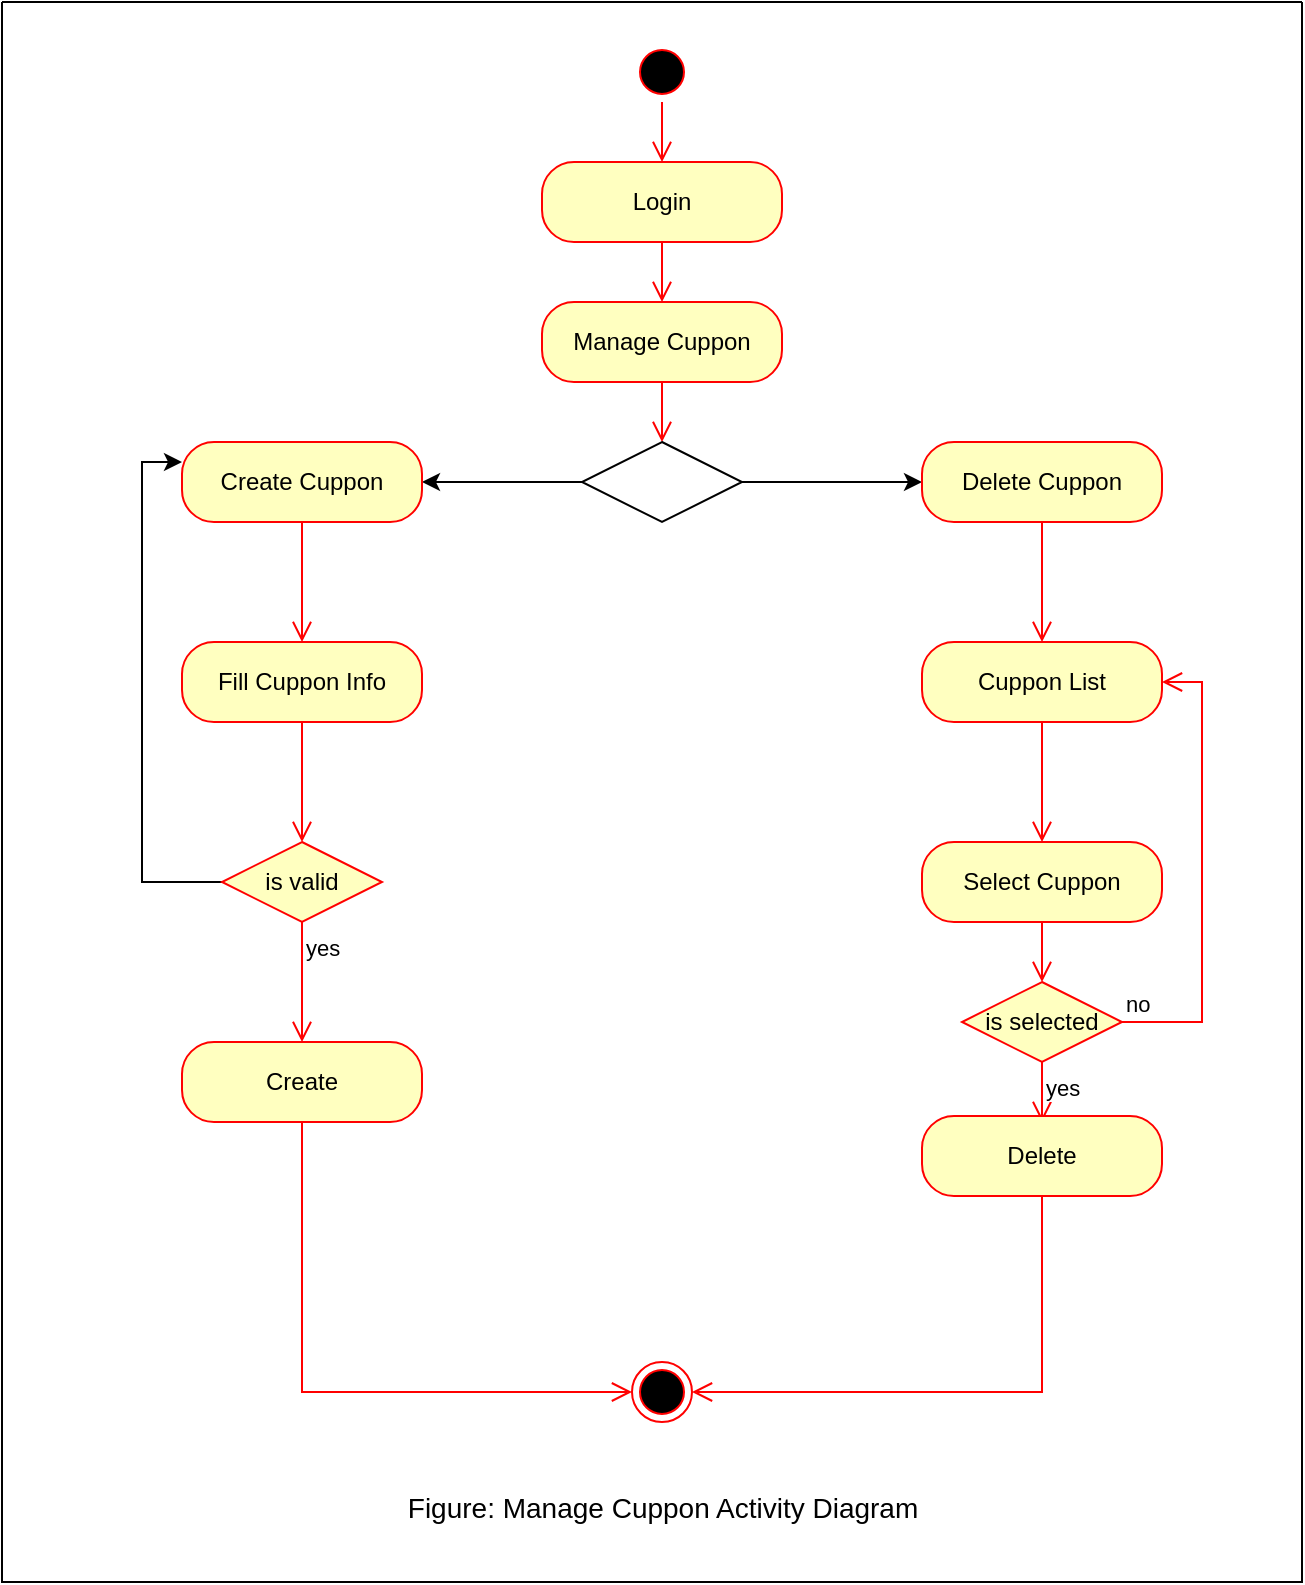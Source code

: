 <mxfile version="21.6.8" type="device">
  <diagram name="Page-1" id="hzhOUr5VgVj23iVl9cIp">
    <mxGraphModel dx="1036" dy="623" grid="1" gridSize="10" guides="1" tooltips="1" connect="1" arrows="1" fold="1" page="1" pageScale="1" pageWidth="850" pageHeight="1100" math="0" shadow="0">
      <root>
        <mxCell id="0" />
        <mxCell id="1" parent="0" />
        <mxCell id="tDVUDnHM51k3WlyOV-KD-1" value="" style="ellipse;html=1;shape=startState;fillColor=#000000;strokeColor=#ff0000;" parent="1" vertex="1">
          <mxGeometry x="385" y="110" width="30" height="30" as="geometry" />
        </mxCell>
        <mxCell id="tDVUDnHM51k3WlyOV-KD-2" value="" style="edgeStyle=orthogonalEdgeStyle;html=1;verticalAlign=bottom;endArrow=open;endSize=8;strokeColor=#ff0000;rounded=0;" parent="1" source="tDVUDnHM51k3WlyOV-KD-1" edge="1">
          <mxGeometry relative="1" as="geometry">
            <mxPoint x="400" y="170" as="targetPoint" />
          </mxGeometry>
        </mxCell>
        <mxCell id="tDVUDnHM51k3WlyOV-KD-3" value="Login" style="rounded=1;whiteSpace=wrap;html=1;arcSize=40;fontColor=#000000;fillColor=#ffffc0;strokeColor=#ff0000;" parent="1" vertex="1">
          <mxGeometry x="340" y="170" width="120" height="40" as="geometry" />
        </mxCell>
        <mxCell id="tDVUDnHM51k3WlyOV-KD-4" value="" style="edgeStyle=orthogonalEdgeStyle;html=1;verticalAlign=bottom;endArrow=open;endSize=8;strokeColor=#ff0000;rounded=0;" parent="1" source="tDVUDnHM51k3WlyOV-KD-3" edge="1">
          <mxGeometry relative="1" as="geometry">
            <mxPoint x="400" y="240" as="targetPoint" />
          </mxGeometry>
        </mxCell>
        <mxCell id="tDVUDnHM51k3WlyOV-KD-5" value="Manage Cuppon" style="rounded=1;whiteSpace=wrap;html=1;arcSize=40;fontColor=#000000;fillColor=#ffffc0;strokeColor=#ff0000;" parent="1" vertex="1">
          <mxGeometry x="340" y="240" width="120" height="40" as="geometry" />
        </mxCell>
        <mxCell id="tDVUDnHM51k3WlyOV-KD-6" value="" style="edgeStyle=orthogonalEdgeStyle;html=1;verticalAlign=bottom;endArrow=open;endSize=8;strokeColor=#ff0000;rounded=0;" parent="1" source="tDVUDnHM51k3WlyOV-KD-5" edge="1">
          <mxGeometry relative="1" as="geometry">
            <mxPoint x="400" y="310" as="targetPoint" />
          </mxGeometry>
        </mxCell>
        <mxCell id="tDVUDnHM51k3WlyOV-KD-10" value="" style="edgeStyle=orthogonalEdgeStyle;rounded=0;orthogonalLoop=1;jettySize=auto;html=1;" parent="1" source="tDVUDnHM51k3WlyOV-KD-7" target="tDVUDnHM51k3WlyOV-KD-8" edge="1">
          <mxGeometry relative="1" as="geometry" />
        </mxCell>
        <mxCell id="tDVUDnHM51k3WlyOV-KD-13" value="" style="edgeStyle=orthogonalEdgeStyle;rounded=0;orthogonalLoop=1;jettySize=auto;html=1;" parent="1" source="tDVUDnHM51k3WlyOV-KD-7" target="tDVUDnHM51k3WlyOV-KD-11" edge="1">
          <mxGeometry relative="1" as="geometry" />
        </mxCell>
        <mxCell id="tDVUDnHM51k3WlyOV-KD-7" value="" style="rhombus;whiteSpace=wrap;html=1;" parent="1" vertex="1">
          <mxGeometry x="360" y="310" width="80" height="40" as="geometry" />
        </mxCell>
        <mxCell id="tDVUDnHM51k3WlyOV-KD-8" value="Create Cuppon" style="rounded=1;whiteSpace=wrap;html=1;arcSize=40;fontColor=#000000;fillColor=#ffffc0;strokeColor=#ff0000;" parent="1" vertex="1">
          <mxGeometry x="160" y="310" width="120" height="40" as="geometry" />
        </mxCell>
        <mxCell id="tDVUDnHM51k3WlyOV-KD-9" value="" style="edgeStyle=orthogonalEdgeStyle;html=1;verticalAlign=bottom;endArrow=open;endSize=8;strokeColor=#ff0000;rounded=0;" parent="1" source="tDVUDnHM51k3WlyOV-KD-8" edge="1">
          <mxGeometry relative="1" as="geometry">
            <mxPoint x="220" y="410" as="targetPoint" />
          </mxGeometry>
        </mxCell>
        <mxCell id="tDVUDnHM51k3WlyOV-KD-11" value="Delete Cuppon" style="rounded=1;whiteSpace=wrap;html=1;arcSize=40;fontColor=#000000;fillColor=#ffffc0;strokeColor=#ff0000;" parent="1" vertex="1">
          <mxGeometry x="530" y="310" width="120" height="40" as="geometry" />
        </mxCell>
        <mxCell id="tDVUDnHM51k3WlyOV-KD-12" value="" style="edgeStyle=orthogonalEdgeStyle;html=1;verticalAlign=bottom;endArrow=open;endSize=8;strokeColor=#ff0000;rounded=0;" parent="1" source="tDVUDnHM51k3WlyOV-KD-11" edge="1">
          <mxGeometry relative="1" as="geometry">
            <mxPoint x="590" y="410" as="targetPoint" />
          </mxGeometry>
        </mxCell>
        <mxCell id="tDVUDnHM51k3WlyOV-KD-14" value="Fill Cuppon Info" style="rounded=1;whiteSpace=wrap;html=1;arcSize=40;fontColor=#000000;fillColor=#ffffc0;strokeColor=#ff0000;" parent="1" vertex="1">
          <mxGeometry x="160" y="410" width="120" height="40" as="geometry" />
        </mxCell>
        <mxCell id="tDVUDnHM51k3WlyOV-KD-15" value="" style="edgeStyle=orthogonalEdgeStyle;html=1;verticalAlign=bottom;endArrow=open;endSize=8;strokeColor=#ff0000;rounded=0;" parent="1" source="tDVUDnHM51k3WlyOV-KD-14" edge="1">
          <mxGeometry relative="1" as="geometry">
            <mxPoint x="220" y="510" as="targetPoint" />
          </mxGeometry>
        </mxCell>
        <mxCell id="tDVUDnHM51k3WlyOV-KD-21" style="edgeStyle=orthogonalEdgeStyle;rounded=0;orthogonalLoop=1;jettySize=auto;html=1;entryX=0;entryY=0.25;entryDx=0;entryDy=0;exitX=0;exitY=0.5;exitDx=0;exitDy=0;" parent="1" source="tDVUDnHM51k3WlyOV-KD-16" target="tDVUDnHM51k3WlyOV-KD-8" edge="1">
          <mxGeometry relative="1" as="geometry" />
        </mxCell>
        <mxCell id="tDVUDnHM51k3WlyOV-KD-16" value="is valid" style="rhombus;whiteSpace=wrap;html=1;fontColor=#000000;fillColor=#ffffc0;strokeColor=#ff0000;" parent="1" vertex="1">
          <mxGeometry x="180" y="510" width="80" height="40" as="geometry" />
        </mxCell>
        <mxCell id="tDVUDnHM51k3WlyOV-KD-18" value="yes" style="edgeStyle=orthogonalEdgeStyle;html=1;align=left;verticalAlign=top;endArrow=open;endSize=8;strokeColor=#ff0000;rounded=0;" parent="1" source="tDVUDnHM51k3WlyOV-KD-16" edge="1">
          <mxGeometry x="-1" relative="1" as="geometry">
            <mxPoint x="220" y="610" as="targetPoint" />
          </mxGeometry>
        </mxCell>
        <mxCell id="tDVUDnHM51k3WlyOV-KD-19" value="Create" style="rounded=1;whiteSpace=wrap;html=1;arcSize=40;fontColor=#000000;fillColor=#ffffc0;strokeColor=#ff0000;" parent="1" vertex="1">
          <mxGeometry x="160" y="610" width="120" height="40" as="geometry" />
        </mxCell>
        <mxCell id="tDVUDnHM51k3WlyOV-KD-20" value="" style="edgeStyle=orthogonalEdgeStyle;html=1;verticalAlign=bottom;endArrow=open;endSize=8;strokeColor=#ff0000;rounded=0;entryX=0;entryY=0.5;entryDx=0;entryDy=0;exitX=0.5;exitY=1;exitDx=0;exitDy=0;" parent="1" source="tDVUDnHM51k3WlyOV-KD-19" target="tDVUDnHM51k3WlyOV-KD-32" edge="1">
          <mxGeometry relative="1" as="geometry">
            <mxPoint x="220" y="710" as="targetPoint" />
          </mxGeometry>
        </mxCell>
        <mxCell id="tDVUDnHM51k3WlyOV-KD-22" value="Cuppon List" style="rounded=1;whiteSpace=wrap;html=1;arcSize=40;fontColor=#000000;fillColor=#ffffc0;strokeColor=#ff0000;" parent="1" vertex="1">
          <mxGeometry x="530" y="410" width="120" height="40" as="geometry" />
        </mxCell>
        <mxCell id="tDVUDnHM51k3WlyOV-KD-23" value="" style="edgeStyle=orthogonalEdgeStyle;html=1;verticalAlign=bottom;endArrow=open;endSize=8;strokeColor=#ff0000;rounded=0;" parent="1" source="tDVUDnHM51k3WlyOV-KD-22" edge="1">
          <mxGeometry relative="1" as="geometry">
            <mxPoint x="590" y="510" as="targetPoint" />
          </mxGeometry>
        </mxCell>
        <mxCell id="tDVUDnHM51k3WlyOV-KD-24" value="Select Cuppon" style="rounded=1;whiteSpace=wrap;html=1;arcSize=40;fontColor=#000000;fillColor=#ffffc0;strokeColor=#ff0000;" parent="1" vertex="1">
          <mxGeometry x="530" y="510" width="120" height="40" as="geometry" />
        </mxCell>
        <mxCell id="tDVUDnHM51k3WlyOV-KD-25" value="" style="edgeStyle=orthogonalEdgeStyle;html=1;verticalAlign=bottom;endArrow=open;endSize=8;strokeColor=#ff0000;rounded=0;" parent="1" source="tDVUDnHM51k3WlyOV-KD-24" edge="1">
          <mxGeometry relative="1" as="geometry">
            <mxPoint x="590" y="580" as="targetPoint" />
          </mxGeometry>
        </mxCell>
        <mxCell id="tDVUDnHM51k3WlyOV-KD-26" value="is selected" style="rhombus;whiteSpace=wrap;html=1;fontColor=#000000;fillColor=#ffffc0;strokeColor=#ff0000;" parent="1" vertex="1">
          <mxGeometry x="550" y="580" width="80" height="40" as="geometry" />
        </mxCell>
        <mxCell id="tDVUDnHM51k3WlyOV-KD-27" value="no" style="edgeStyle=orthogonalEdgeStyle;html=1;align=left;verticalAlign=bottom;endArrow=open;endSize=8;strokeColor=#ff0000;rounded=0;entryX=1;entryY=0.5;entryDx=0;entryDy=0;exitX=1;exitY=0.5;exitDx=0;exitDy=0;" parent="1" source="tDVUDnHM51k3WlyOV-KD-26" target="tDVUDnHM51k3WlyOV-KD-22" edge="1">
          <mxGeometry x="-1" relative="1" as="geometry">
            <mxPoint x="730" y="600" as="targetPoint" />
            <Array as="points">
              <mxPoint x="670" y="600" />
              <mxPoint x="670" y="430" />
            </Array>
          </mxGeometry>
        </mxCell>
        <mxCell id="tDVUDnHM51k3WlyOV-KD-28" value="yes" style="edgeStyle=orthogonalEdgeStyle;html=1;align=left;verticalAlign=top;endArrow=open;endSize=8;strokeColor=#ff0000;rounded=0;" parent="1" source="tDVUDnHM51k3WlyOV-KD-26" edge="1">
          <mxGeometry x="-1" relative="1" as="geometry">
            <mxPoint x="590" y="650" as="targetPoint" />
          </mxGeometry>
        </mxCell>
        <mxCell id="tDVUDnHM51k3WlyOV-KD-30" value="Delete" style="rounded=1;whiteSpace=wrap;html=1;arcSize=40;fontColor=#000000;fillColor=#ffffc0;strokeColor=#ff0000;" parent="1" vertex="1">
          <mxGeometry x="530" y="647" width="120" height="40" as="geometry" />
        </mxCell>
        <mxCell id="tDVUDnHM51k3WlyOV-KD-31" value="" style="edgeStyle=orthogonalEdgeStyle;html=1;verticalAlign=bottom;endArrow=open;endSize=8;strokeColor=#ff0000;rounded=0;entryX=1;entryY=0.5;entryDx=0;entryDy=0;exitX=0.5;exitY=1;exitDx=0;exitDy=0;" parent="1" source="tDVUDnHM51k3WlyOV-KD-30" target="tDVUDnHM51k3WlyOV-KD-32" edge="1">
          <mxGeometry relative="1" as="geometry">
            <mxPoint x="590" y="747" as="targetPoint" />
          </mxGeometry>
        </mxCell>
        <mxCell id="tDVUDnHM51k3WlyOV-KD-32" value="" style="ellipse;html=1;shape=endState;fillColor=#000000;strokeColor=#ff0000;" parent="1" vertex="1">
          <mxGeometry x="385" y="770" width="30" height="30" as="geometry" />
        </mxCell>
        <mxCell id="tDVUDnHM51k3WlyOV-KD-33" value="" style="swimlane;startSize=0;" parent="1" vertex="1">
          <mxGeometry x="70" y="90" width="650" height="790" as="geometry" />
        </mxCell>
        <mxCell id="TyzTBYDqj1Y3PZ_hG5AV-1" value="&lt;font style=&quot;font-size: 14px;&quot;&gt;Figure: Manage Cuppon Activity Diagram&lt;/font&gt;" style="text;html=1;align=center;verticalAlign=middle;resizable=0;points=[];autosize=1;strokeColor=none;fillColor=none;" vertex="1" parent="1">
          <mxGeometry x="260" y="828" width="280" height="30" as="geometry" />
        </mxCell>
      </root>
    </mxGraphModel>
  </diagram>
</mxfile>
